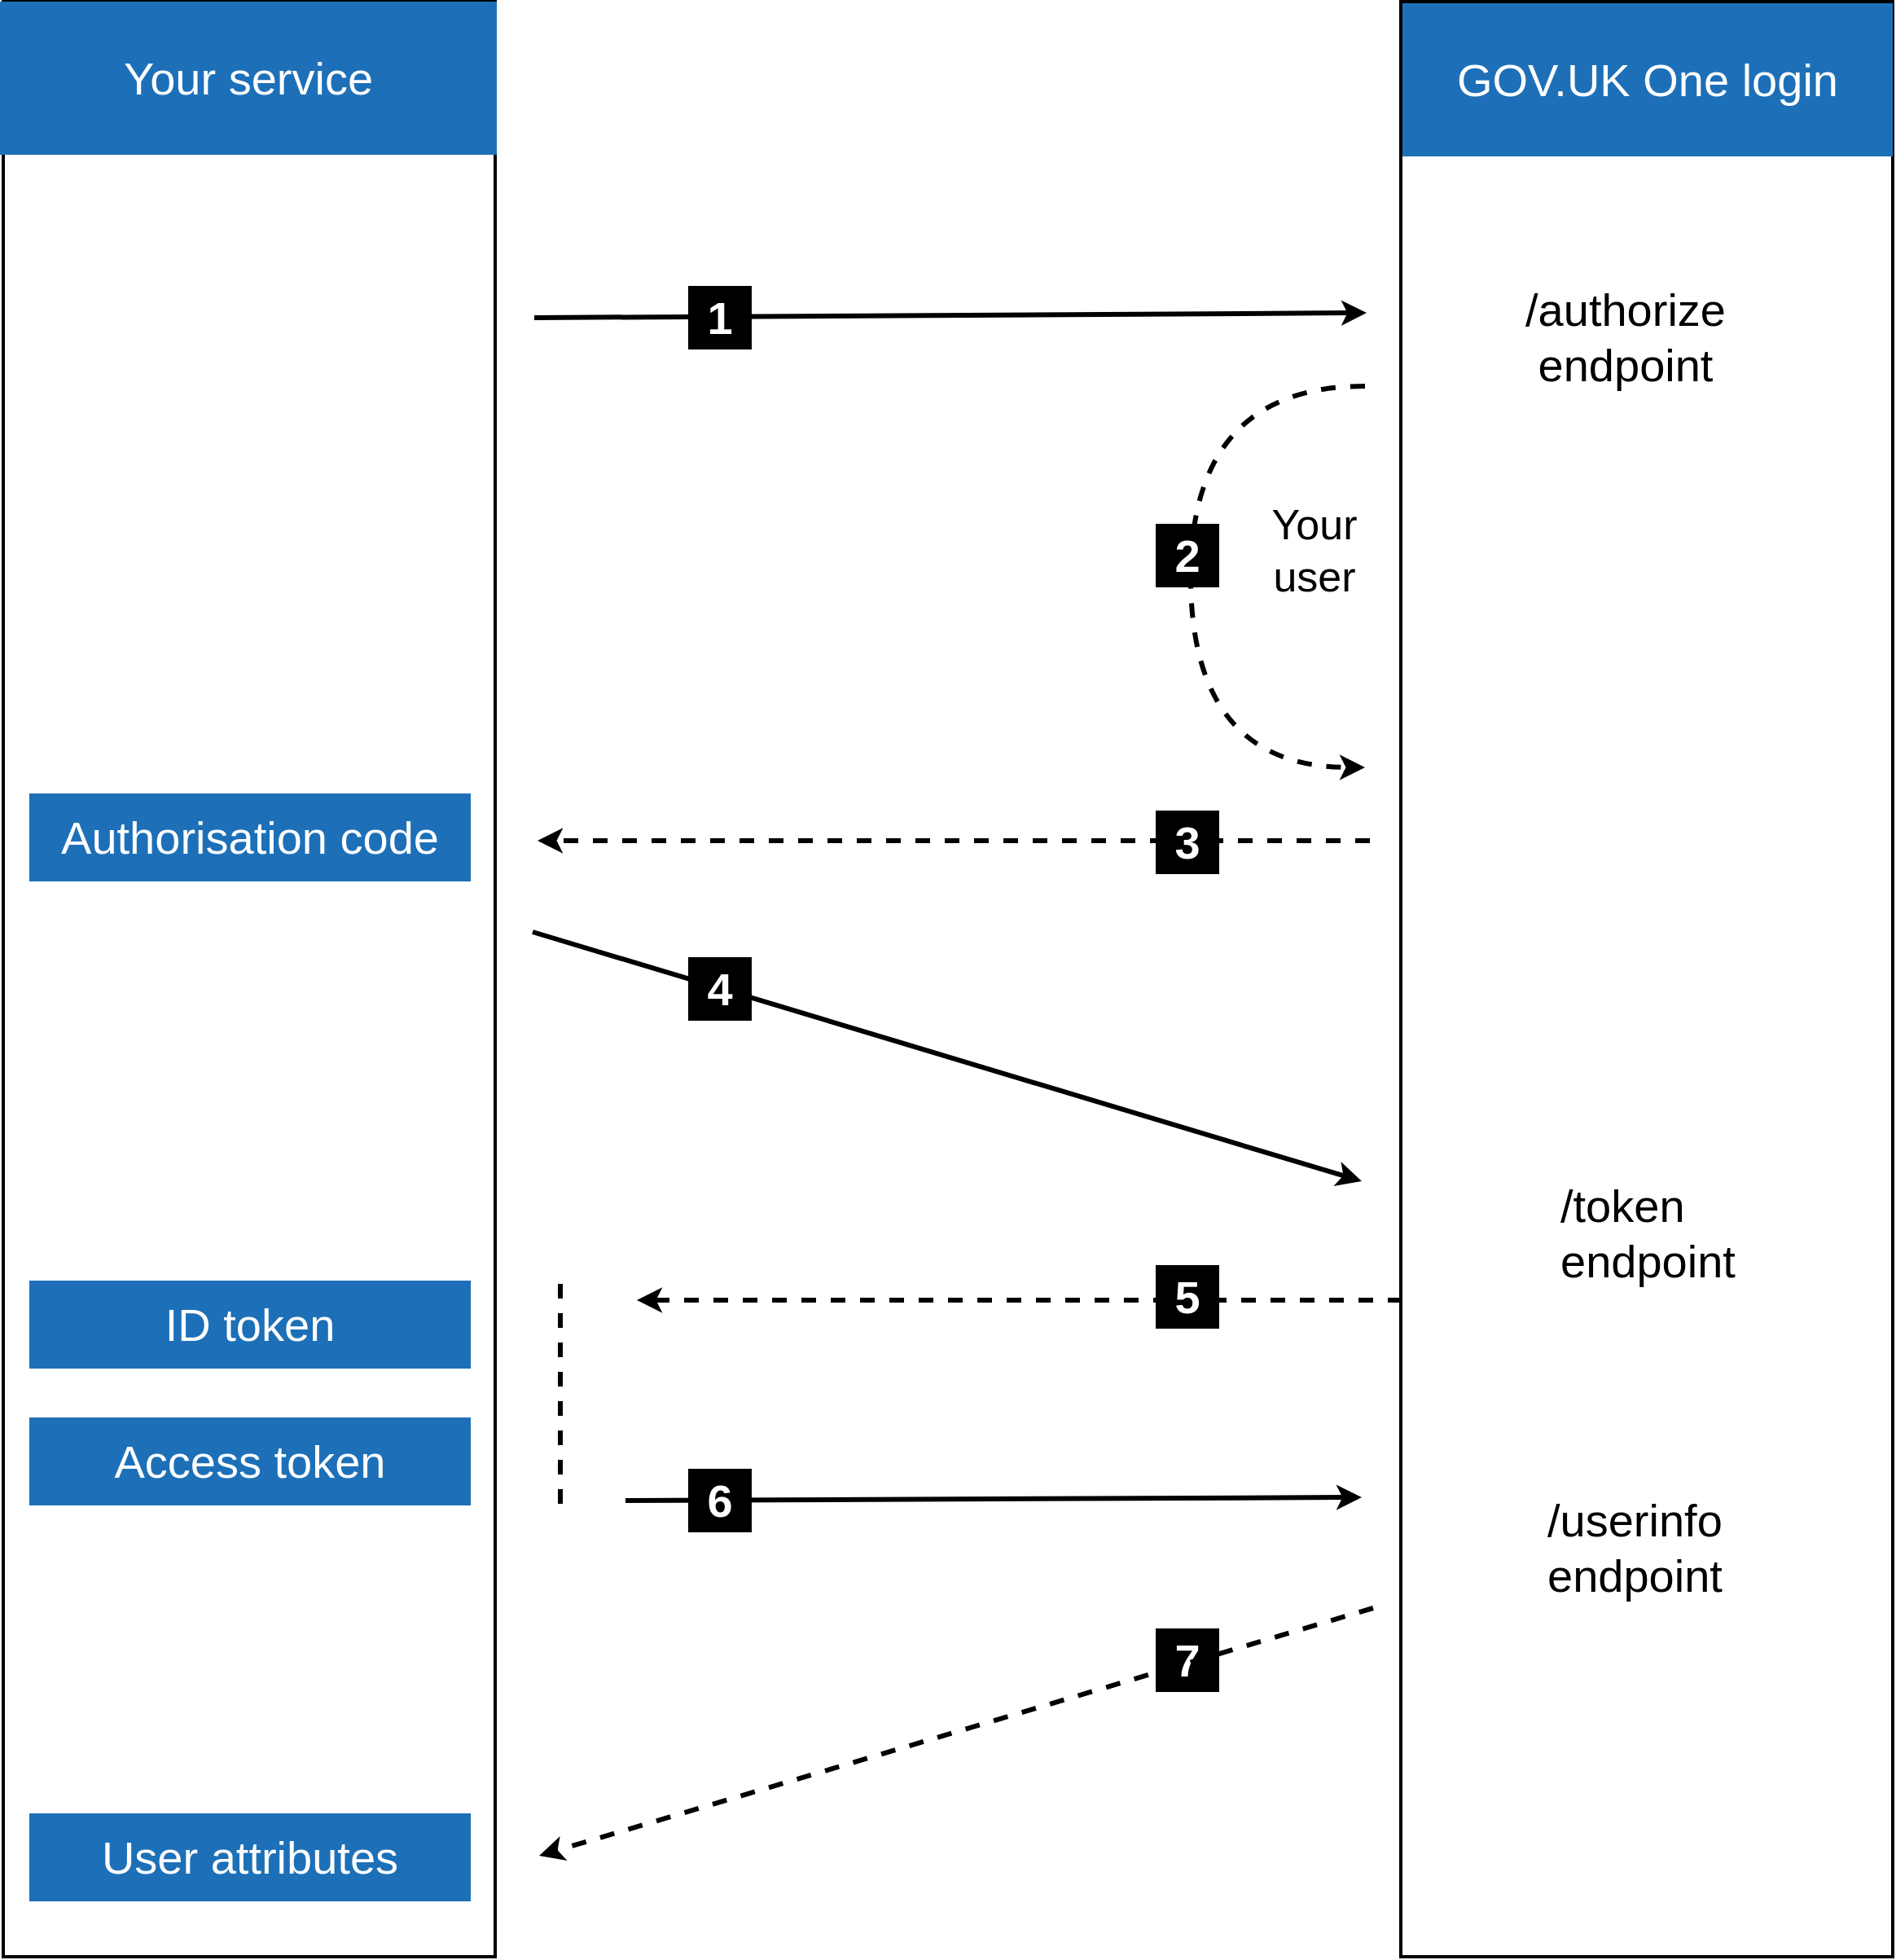<mxfile version="24.0.4" type="device">
  <diagram id="jDXm07tgXYISBxCqzXAf" name="DIAGRAM">
    <mxGraphModel dx="1866" dy="1220" grid="0" gridSize="10" guides="1" tooltips="1" connect="1" arrows="1" fold="1" page="1" pageScale="1" pageWidth="1169" pageHeight="827" math="0" shadow="0">
      <root>
        <mxCell id="0" />
        <mxCell id="1" value="original" style="" parent="0" visible="0" />
        <mxCell id="PvmlFijKTM-vlUUMhSwj-1" value="" style="shape=image;verticalLabelPosition=bottom;labelBackgroundColor=default;verticalAlign=top;aspect=fixed;imageAspect=0;image=https://docs.sign-in.service.gov.uk/images/technical-flow-diagram.svg;" parent="1" vertex="1">
          <mxGeometry x="453" y="77" width="1102" height="1200" as="geometry" />
        </mxCell>
        <mxCell id="dB1YIGcMaLWi2a2UbY99-1" value="This is the original diagram imported from the svg into a layer to act as a template&lt;div&gt;&lt;br&gt;&lt;/div&gt;&lt;div&gt;hide the original layer when generating the svg!&lt;/div&gt;" style="text;html=1;whiteSpace=wrap;overflow=hidden;rounded=0;fontSize=28;fontFamily=Courier New;" parent="1" vertex="1">
          <mxGeometry x="1724" y="293" width="418" height="538" as="geometry" />
        </mxCell>
        <mxCell id="Fiu6I9fKg-t11FWcx7a8-1" value="new" style="" parent="0" />
        <mxCell id="Zjj35iwSidgFIm4rOuPw-1" value="" style="rounded=0;whiteSpace=wrap;html=1;strokeWidth=2;fillColor=none;" parent="Fiu6I9fKg-t11FWcx7a8-1" vertex="1">
          <mxGeometry x="423" y="80" width="302" height="1200" as="geometry" />
        </mxCell>
        <mxCell id="JiZYq4sonDCHXdN_REJM-1" value="" style="rounded=0;whiteSpace=wrap;html=1;strokeWidth=2;fillColor=none;" parent="Fiu6I9fKg-t11FWcx7a8-1" vertex="1">
          <mxGeometry x="1281" y="80" width="302" height="1200" as="geometry" />
        </mxCell>
        <mxCell id="JiZYq4sonDCHXdN_REJM-2" value="Your service" style="rounded=0;whiteSpace=wrap;html=1;strokeWidth=2;fillColor=#1D70B8;fontSize=28;fontStyle=0;fontColor=#FFFFFF;strokeColor=none;" parent="Fiu6I9fKg-t11FWcx7a8-1" vertex="1">
          <mxGeometry x="421" y="80" width="305" height="94" as="geometry" />
        </mxCell>
        <mxCell id="JiZYq4sonDCHXdN_REJM-3" value="Authoris&lt;span style=&quot;background-color: initial;&quot;&gt;ation code&lt;/span&gt;" style="rounded=0;whiteSpace=wrap;html=1;strokeWidth=2;fillColor=#1D70B8;fontSize=28;strokeColor=none;fontColor=#FFFFFF;fontStyle=0" parent="Fiu6I9fKg-t11FWcx7a8-1" vertex="1">
          <mxGeometry x="439" y="566" width="271" height="54" as="geometry" />
        </mxCell>
        <mxCell id="JiZYq4sonDCHXdN_REJM-5" value="ID token" style="rounded=0;whiteSpace=wrap;html=1;strokeWidth=2;fillColor=#1D70B8;fontSize=28;fontColor=#FFFFFF;strokeColor=none;fontStyle=0" parent="Fiu6I9fKg-t11FWcx7a8-1" vertex="1">
          <mxGeometry x="439" y="865" width="271" height="54" as="geometry" />
        </mxCell>
        <mxCell id="JiZYq4sonDCHXdN_REJM-6" value="Access token" style="rounded=0;whiteSpace=wrap;html=1;strokeWidth=2;fillColor=#1D70B8;fontSize=28;fontColor=#FFFFFF;strokeColor=none;fontStyle=0" parent="Fiu6I9fKg-t11FWcx7a8-1" vertex="1">
          <mxGeometry x="439" y="949" width="271" height="54" as="geometry" />
        </mxCell>
        <mxCell id="JiZYq4sonDCHXdN_REJM-8" value="User attributes" style="rounded=0;whiteSpace=wrap;html=1;strokeWidth=2;fillColor=#1D70B8;fontSize=28;fontColor=#FFFFFF;strokeColor=none;fontStyle=0" parent="Fiu6I9fKg-t11FWcx7a8-1" vertex="1">
          <mxGeometry x="439" y="1192" width="271" height="54" as="geometry" />
        </mxCell>
        <mxCell id="JiZYq4sonDCHXdN_REJM-16" value="7" style="whiteSpace=wrap;html=1;aspect=fixed;fillColor=#000000;fontColor=#FFFFFF;fontSize=28;fontStyle=1" parent="Fiu6I9fKg-t11FWcx7a8-1" vertex="1">
          <mxGeometry x="1131" y="1079" width="38" height="38" as="geometry" />
        </mxCell>
        <mxCell id="JiZYq4sonDCHXdN_REJM-17" value="GOV.UK One login" style="rounded=0;whiteSpace=wrap;html=1;strokeWidth=2;fillColor=#1D70B8;fontSize=28;fontStyle=0;fontColor=#FFFFFF;strokeColor=none;" parent="Fiu6I9fKg-t11FWcx7a8-1" vertex="1">
          <mxGeometry x="1282" y="81" width="301" height="94" as="geometry" />
        </mxCell>
        <mxCell id="JiZYq4sonDCHXdN_REJM-20" value="/authorize&lt;div&gt;endpoint&lt;/div&gt;" style="text;html=1;align=center;verticalAlign=middle;whiteSpace=wrap;rounded=0;fontSize=28;fontFamily=Helvetica;fontStyle=0" parent="Fiu6I9fKg-t11FWcx7a8-1" vertex="1">
          <mxGeometry x="1389" y="271" width="60" height="30" as="geometry" />
        </mxCell>
        <mxCell id="JiZYq4sonDCHXdN_REJM-21" value="&lt;div style=&quot;&quot;&gt;&lt;span style=&quot;background-color: initial;&quot;&gt;/token&lt;/span&gt;&lt;/div&gt;&lt;div style=&quot;&quot;&gt;endpoint&lt;/div&gt;" style="text;html=1;align=left;verticalAlign=middle;whiteSpace=wrap;rounded=0;fontSize=28;fontFamily=Helvetica;fontStyle=0" parent="Fiu6I9fKg-t11FWcx7a8-1" vertex="1">
          <mxGeometry x="1377" y="821" width="60" height="30" as="geometry" />
        </mxCell>
        <mxCell id="JiZYq4sonDCHXdN_REJM-25" value="&lt;div style=&quot;&quot;&gt;&lt;span style=&quot;background-color: initial;&quot;&gt;/userinfo&lt;/span&gt;&lt;/div&gt;&lt;div style=&quot;&quot;&gt;&lt;span style=&quot;background-color: initial;&quot;&gt;endpoint&lt;/span&gt;&lt;/div&gt;" style="text;html=1;align=left;verticalAlign=middle;whiteSpace=wrap;rounded=0;fontSize=28;fontFamily=Helvetica;fontStyle=0" parent="Fiu6I9fKg-t11FWcx7a8-1" vertex="1">
          <mxGeometry x="1369" y="1014" width="60" height="30" as="geometry" />
        </mxCell>
        <mxCell id="JiZYq4sonDCHXdN_REJM-27" value="" style="endArrow=classic;html=1;rounded=0;strokeWidth=3;endFill=1;" parent="Fiu6I9fKg-t11FWcx7a8-1" edge="1">
          <mxGeometry width="50" height="50" relative="1" as="geometry">
            <mxPoint x="749" y="274" as="sourcePoint" />
            <mxPoint x="1260" y="271" as="targetPoint" />
          </mxGeometry>
        </mxCell>
        <mxCell id="JiZYq4sonDCHXdN_REJM-10" value="1" style="whiteSpace=wrap;html=1;aspect=fixed;fillColor=#000000;fontColor=#FFFFFF;fontSize=28;fontStyle=1" parent="Fiu6I9fKg-t11FWcx7a8-1" vertex="1">
          <mxGeometry x="844" y="255" width="38" height="38" as="geometry" />
        </mxCell>
        <mxCell id="51PhYfbsmGn6uyoIoGke-1" value="" style="endArrow=classic;html=1;rounded=0;strokeWidth=3;endFill=1;dashed=1;" parent="Fiu6I9fKg-t11FWcx7a8-1" edge="1">
          <mxGeometry width="50" height="50" relative="1" as="geometry">
            <mxPoint x="1262" y="595" as="sourcePoint" />
            <mxPoint x="751" y="595" as="targetPoint" />
          </mxGeometry>
        </mxCell>
        <mxCell id="JiZYq4sonDCHXdN_REJM-12" value="3" style="whiteSpace=wrap;html=1;aspect=fixed;fillColor=#000000;fontColor=#FFFFFF;fontSize=28;fontStyle=1" parent="Fiu6I9fKg-t11FWcx7a8-1" vertex="1">
          <mxGeometry x="1131" y="577" width="38" height="38" as="geometry" />
        </mxCell>
        <mxCell id="51PhYfbsmGn6uyoIoGke-2" value="" style="endArrow=classic;html=1;rounded=0;strokeWidth=3;endFill=1;" parent="Fiu6I9fKg-t11FWcx7a8-1" edge="1">
          <mxGeometry width="50" height="50" relative="1" as="geometry">
            <mxPoint x="748" y="651" as="sourcePoint" />
            <mxPoint x="1257" y="804" as="targetPoint" />
          </mxGeometry>
        </mxCell>
        <mxCell id="JiZYq4sonDCHXdN_REJM-13" value="4&lt;span style=&quot;color: rgba(0, 0, 0, 0); font-family: monospace; font-size: 0px; font-weight: 400; text-align: start; text-wrap: nowrap;&quot;&gt;%3CmxGraphModel%3E%3Croot%3E%3CmxCell%20id%3D%220%22%2F%3E%3CmxCell%20id%3D%221%22%20parent%3D%220%22%2F%3E%3CmxCell%20id%3D%222%22%20value%3D%221%22%20style%3D%22whiteSpace%3Dwrap%3Bhtml%3D1%3Baspect%3Dfixed%3BfillColor%3D%23000000%3BfontColor%3D%23FFFFFF%3BfontSize%3D28%3BfontStyle%3D1%22%20vertex%3D%221%22%20parent%3D%221%22%3E%3CmxGeometry%20x%3D%22491%22%20y%3D%22215%22%20width%3D%2238%22%20height%3D%2238%22%20as%3D%22geometry%22%2F%3E%3C%2FmxCell%3E%3C%2Froot%3E%3C%2FmxGraphModel%3E&lt;/span&gt;" style="whiteSpace=wrap;html=1;aspect=fixed;fillColor=#000000;fontColor=#FFFFFF;fontSize=28;fontStyle=1" parent="Fiu6I9fKg-t11FWcx7a8-1" vertex="1">
          <mxGeometry x="844" y="667" width="38" height="38" as="geometry" />
        </mxCell>
        <mxCell id="51PhYfbsmGn6uyoIoGke-3" value="" style="endArrow=classic;html=1;rounded=0;strokeWidth=3;endFill=1;dashed=1;" parent="Fiu6I9fKg-t11FWcx7a8-1" edge="1">
          <mxGeometry width="50" height="50" relative="1" as="geometry">
            <mxPoint x="1282" y="877" as="sourcePoint" />
            <mxPoint x="812" y="877" as="targetPoint" />
          </mxGeometry>
        </mxCell>
        <mxCell id="JiZYq4sonDCHXdN_REJM-14" value="5" style="whiteSpace=wrap;html=1;aspect=fixed;fillColor=#000000;fontColor=#FFFFFF;fontSize=28;fontStyle=1" parent="Fiu6I9fKg-t11FWcx7a8-1" vertex="1">
          <mxGeometry x="1131" y="856" width="38" height="38" as="geometry" />
        </mxCell>
        <mxCell id="51PhYfbsmGn6uyoIoGke-4" value="" style="endArrow=classic;html=1;rounded=0;strokeWidth=3;endFill=1;" parent="Fiu6I9fKg-t11FWcx7a8-1" edge="1">
          <mxGeometry width="50" height="50" relative="1" as="geometry">
            <mxPoint x="805" y="1000" as="sourcePoint" />
            <mxPoint x="1257" y="998" as="targetPoint" />
          </mxGeometry>
        </mxCell>
        <mxCell id="JiZYq4sonDCHXdN_REJM-15" value="6" style="whiteSpace=wrap;html=1;aspect=fixed;fillColor=#000000;fontColor=#FFFFFF;fontSize=28;fontStyle=1" parent="Fiu6I9fKg-t11FWcx7a8-1" vertex="1">
          <mxGeometry x="844" y="981" width="38" height="38" as="geometry" />
        </mxCell>
        <mxCell id="51PhYfbsmGn6uyoIoGke-5" value="" style="endArrow=classic;html=1;rounded=0;strokeWidth=3;endFill=1;dashed=1;" parent="Fiu6I9fKg-t11FWcx7a8-1" edge="1">
          <mxGeometry width="50" height="50" relative="1" as="geometry">
            <mxPoint x="1264" y="1066" as="sourcePoint" />
            <mxPoint x="752" y="1218" as="targetPoint" />
          </mxGeometry>
        </mxCell>
        <mxCell id="51PhYfbsmGn6uyoIoGke-6" value="" style="endArrow=classic;html=1;rounded=0;strokeWidth=3;endFill=1;dashed=1;edgeStyle=orthogonalEdgeStyle;curved=1;" parent="Fiu6I9fKg-t11FWcx7a8-1" edge="1">
          <mxGeometry width="50" height="50" relative="1" as="geometry">
            <mxPoint x="1259" y="316" as="sourcePoint" />
            <mxPoint x="1259" y="550" as="targetPoint" />
            <Array as="points">
              <mxPoint x="1152" y="316" />
              <mxPoint x="1152" y="550" />
            </Array>
          </mxGeometry>
        </mxCell>
        <mxCell id="JiZYq4sonDCHXdN_REJM-11" value="2" style="whiteSpace=wrap;html=1;aspect=fixed;fillColor=#000000;fontColor=#FFFFFF;fontSize=28;fontStyle=1" parent="Fiu6I9fKg-t11FWcx7a8-1" vertex="1">
          <mxGeometry x="1131" y="401" width="38" height="38" as="geometry" />
        </mxCell>
        <mxCell id="51PhYfbsmGn6uyoIoGke-7" value="" style="endArrow=none;html=1;rounded=0;strokeWidth=3;endFill=0;dashed=1;" parent="Fiu6I9fKg-t11FWcx7a8-1" edge="1">
          <mxGeometry width="50" height="50" relative="1" as="geometry">
            <mxPoint x="765" y="867" as="sourcePoint" />
            <mxPoint x="765" y="1002" as="targetPoint" />
          </mxGeometry>
        </mxCell>
        <mxCell id="51PhYfbsmGn6uyoIoGke-8" value="Your&lt;div style=&quot;font-size: 26px;&quot;&gt;user&lt;/div&gt;" style="text;html=1;align=center;verticalAlign=middle;whiteSpace=wrap;rounded=0;fontSize=26;" parent="Fiu6I9fKg-t11FWcx7a8-1" vertex="1">
          <mxGeometry x="1198" y="402" width="60" height="30" as="geometry" />
        </mxCell>
      </root>
    </mxGraphModel>
  </diagram>
</mxfile>
